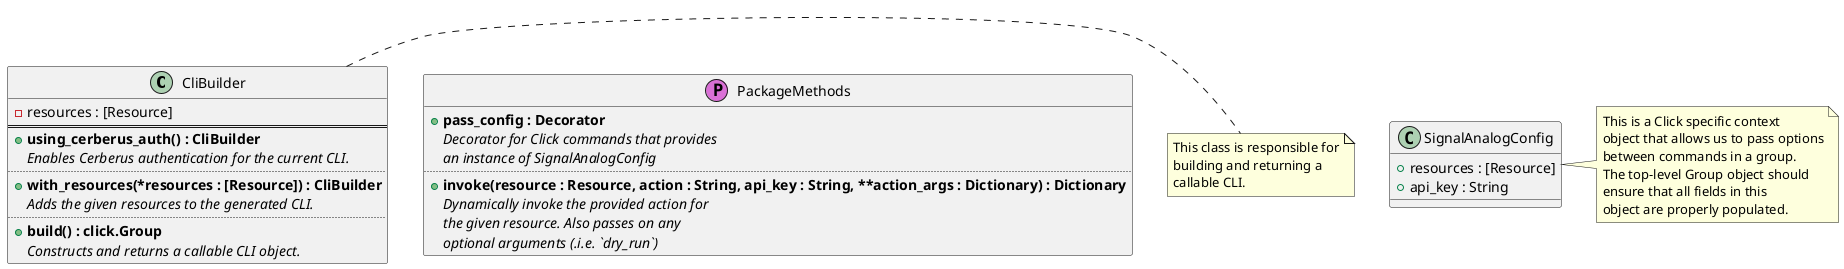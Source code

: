 @startuml
class CliBuilder {
  {field} -resources : [Resource]
  ==
  {method} +<b>using_cerberus_auth() : CliBuilder</b>
  <i>Enables Cerberus authentication for the current CLI.</i>
  ..
  {method} +<b>with_resources(*resources : [Resource]) : CliBuilder</b>
  <i>Adds the given resources to the generated CLI.</i>
  ..
  {method} +<b>build() : click.Group</b>
  <i>Constructs and returns a callable CLI object.</i>
}
note right
  This class is responsible for
  building and returning a
  callable CLI.
end note

class SignalAnalogConfig {
  {field} +resources : [Resource]
  {field} +api_key : String
}
note right
  This is a Click specific context
  object that allows us to pass options
  between commands in a group.
  The top-level Group object should
  ensure that all fields in this
  object are properly populated.
end note

class PackageMethods << (P,orchid) >> {
  {method} +<b>pass_config : Decorator</b>
  <i>Decorator for Click commands that provides</i>
  <i>an instance of SignalAnalogConfig</i>
  ..
  {method} +<b>invoke(resource : Resource, action : String, api_key : String, **action_args : Dictionary) : Dictionary</b>
  <i>Dynamically invoke the provided action for</i>
  <i>the given resource. Also passes on any</i>
  <i>optional arguments (.i.e. `dry_run`) </i>
}

together {
  class SignalAnalogConfig
  class CliBuilder
}
CliBuilder -[hidden]> PackageMethods
@enduml
